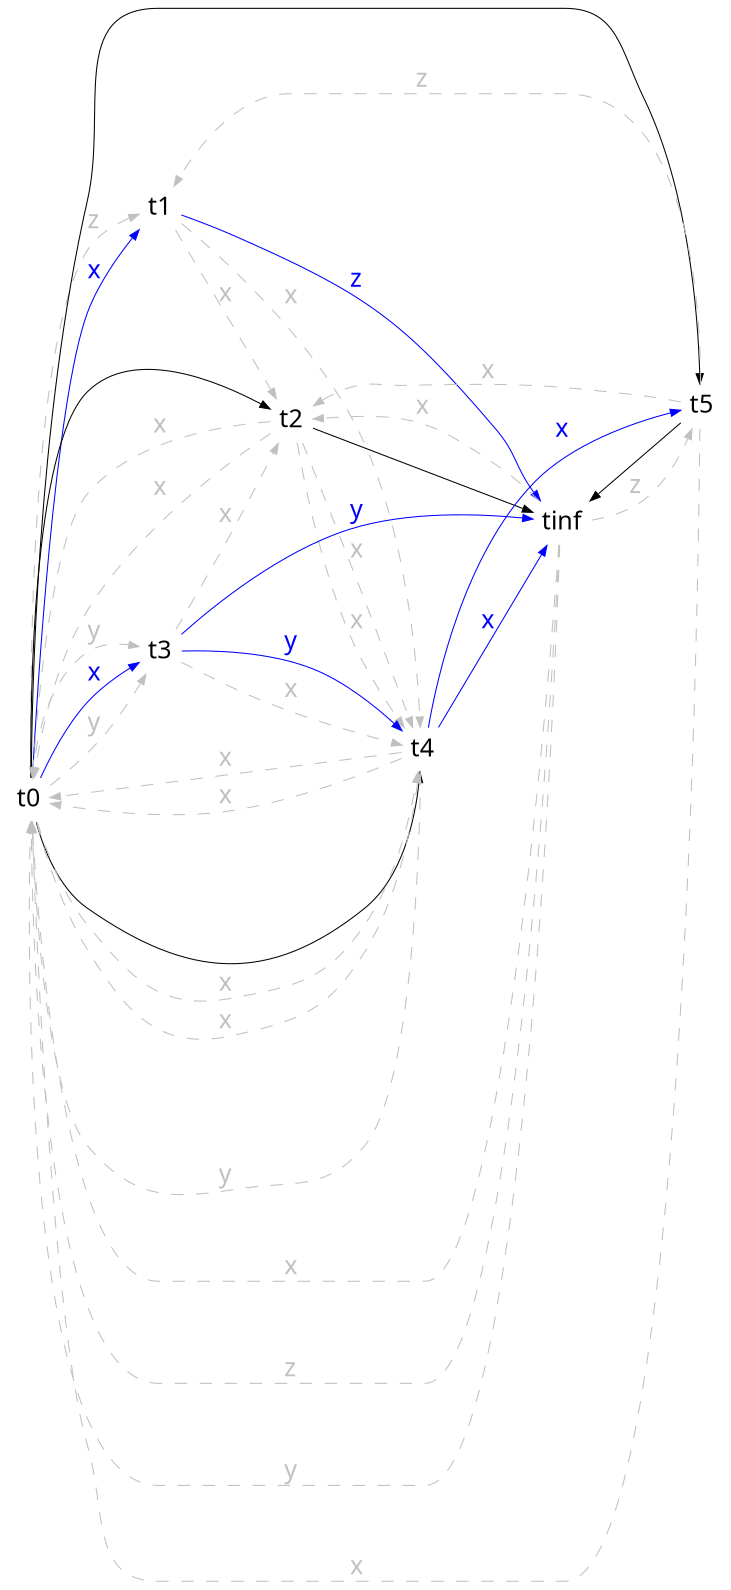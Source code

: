 digraph "P(s)" {
  rankdir="LR"; fontname="Roboto";
  node [shape=plaintext fontsize=12 margin=0.05 width=0 height=0 fontname="MJXc-TeX-math-I,MJXc-TeX-math-Ix,MJXc-TeX-math-Iw"];
  edge [arrowsize=0.5 penwidth=0.5 fontsize=12 fontname="MJXc-TeX-math-I,MJXc-TeX-math-Ix,MJXc-TeX-math-Iw"];

  t0 -> t1 [label=x color=blue fontcolor=blue]
  t0 -> t2
  t0 -> t3 [label=x color=blue fontcolor=blue]
  t0 -> t4
  t0 -> t5

  t1 -> tinf [label=z color=blue fontcolor=blue]
  t2 -> tinf
  t3 -> tinf [label=y color=blue fontcolor=blue]
  t4 -> tinf [label=x color=blue fontcolor=blue]
  t5 -> tinf

  t3 -> t4 [label=y color=blue fontcolor=blue]
  t4 -> t5 [label=x color=blue fontcolor=blue]

  edge [arrowsize=0.5 color=gray style=dashed fontcolor=gray];

  t1 -> t2 -> t0 [label=x]
  t1 -> t4 -> t0 [label=x]
  t3 -> t2 -> t0 [label=x]
  t3 -> t4 -> t0 [label=x]
  t4 -> t0 -> t3 [label=y]
  t5 -> t2 -> t4 [label=x]
  t5 -> t0 -> t4 [label=x]
  tinf -> t2 -> t4 [label=x]
  tinf -> t0 -> t4 [label=x]
  tinf -> t5 -> t1 [label=z]
  tinf -> t0 -> t1 [label=z]
  tinf -> t0 -> t3 [label=y]
}

